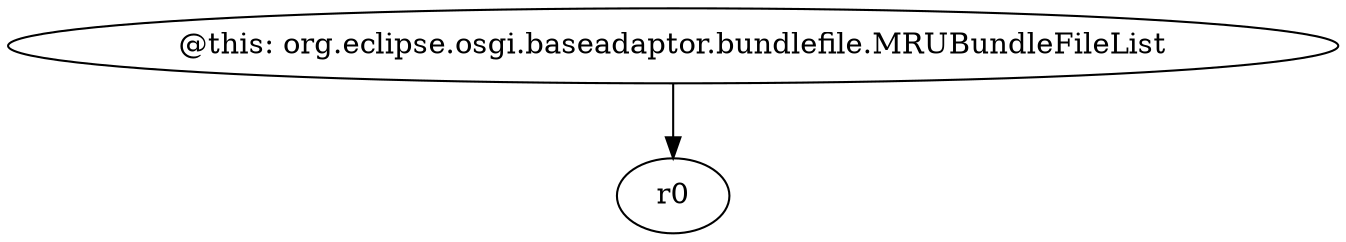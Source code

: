 digraph g {
0[label="@this: org.eclipse.osgi.baseadaptor.bundlefile.MRUBundleFileList"]
1[label="r0"]
0->1[label=""]
}